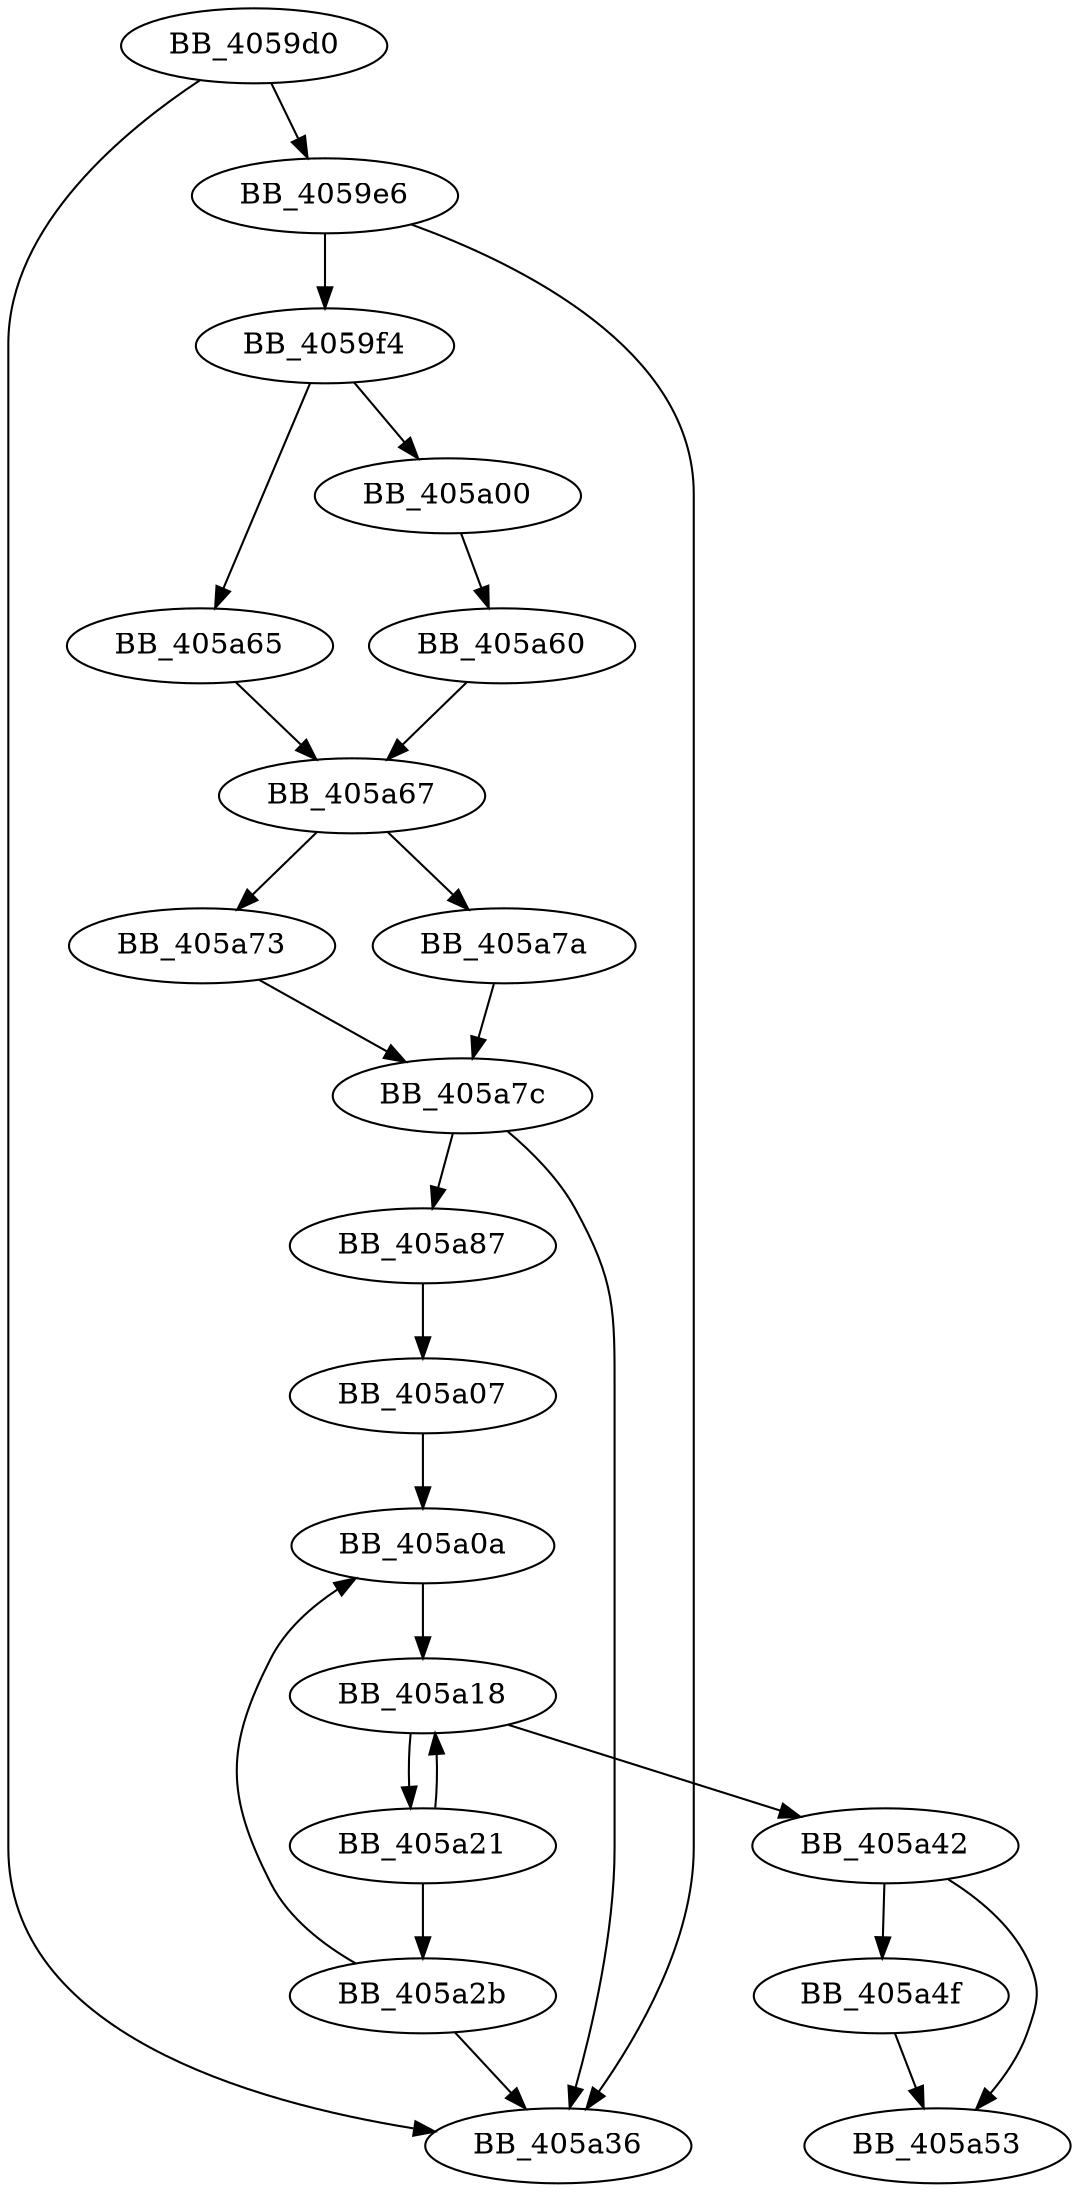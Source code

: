 DiGraph sub_4059D0{
BB_4059d0->BB_4059e6
BB_4059d0->BB_405a36
BB_4059e6->BB_4059f4
BB_4059e6->BB_405a36
BB_4059f4->BB_405a00
BB_4059f4->BB_405a65
BB_405a00->BB_405a60
BB_405a07->BB_405a0a
BB_405a0a->BB_405a18
BB_405a18->BB_405a21
BB_405a18->BB_405a42
BB_405a21->BB_405a18
BB_405a21->BB_405a2b
BB_405a2b->BB_405a0a
BB_405a2b->BB_405a36
BB_405a42->BB_405a4f
BB_405a42->BB_405a53
BB_405a4f->BB_405a53
BB_405a60->BB_405a67
BB_405a65->BB_405a67
BB_405a67->BB_405a73
BB_405a67->BB_405a7a
BB_405a73->BB_405a7c
BB_405a7a->BB_405a7c
BB_405a7c->BB_405a36
BB_405a7c->BB_405a87
BB_405a87->BB_405a07
}
